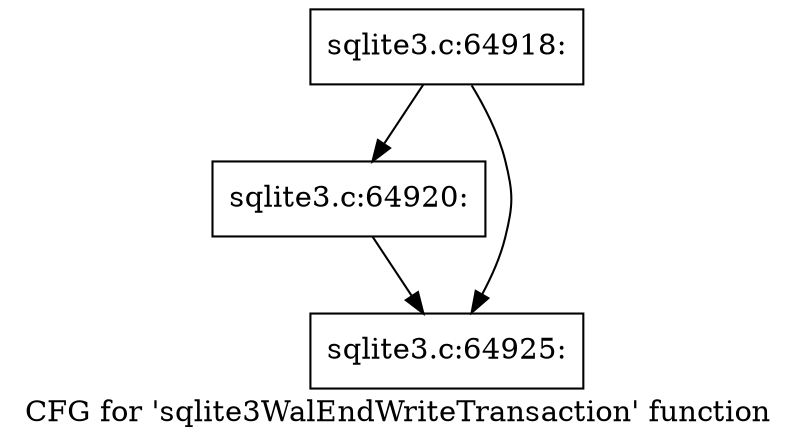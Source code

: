 digraph "CFG for 'sqlite3WalEndWriteTransaction' function" {
	label="CFG for 'sqlite3WalEndWriteTransaction' function";

	Node0x55c0f7434f00 [shape=record,label="{sqlite3.c:64918:}"];
	Node0x55c0f7434f00 -> Node0x55c0f74430f0;
	Node0x55c0f7434f00 -> Node0x55c0f7443200;
	Node0x55c0f74430f0 [shape=record,label="{sqlite3.c:64920:}"];
	Node0x55c0f74430f0 -> Node0x55c0f7443200;
	Node0x55c0f7443200 [shape=record,label="{sqlite3.c:64925:}"];
}
